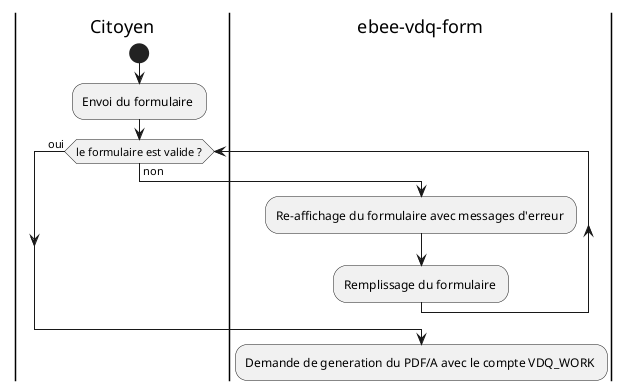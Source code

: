 {
  "sha1": "ot5bi6s7nocp3x0xu1y8nh4th1tnfoq",
  "insertion": {
    "when": "2024-06-04T17:28:40.275Z",
    "user": "plantuml@gmail.com"
  }
}
@startuml
|Citoyen|
Start
:Envoi du formulaire ;
while (le formulaire est valide ?) is (non)
|ebee-vdq-form|
:Re-affichage du formulaire avec messages d'erreur ;
:Remplissage du formulaire ;
Endwhile (oui)
|ebee-vdq-form|
:Demande de generation du PDF/A avec le compte VDQ_WORK ;
@enduml
